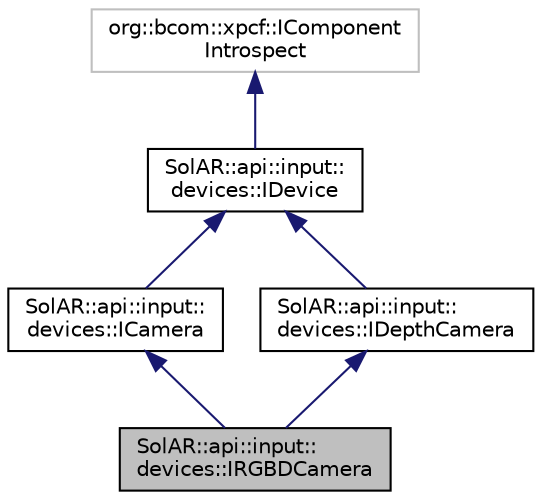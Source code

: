 digraph "SolAR::api::input::devices::IRGBDCamera"
{
 // LATEX_PDF_SIZE
  edge [fontname="Helvetica",fontsize="10",labelfontname="Helvetica",labelfontsize="10"];
  node [fontname="Helvetica",fontsize="10",shape=record];
  Node1 [label="SolAR::api::input::\ldevices::IRGBDCamera",height=0.2,width=0.4,color="black", fillcolor="grey75", style="filled", fontcolor="black",tooltip="Specify the IRGBDCamera interface class."];
  Node2 -> Node1 [dir="back",color="midnightblue",fontsize="10",style="solid",fontname="Helvetica"];
  Node2 [label="SolAR::api::input::\ldevices::ICamera",height=0.2,width=0.4,color="black", fillcolor="white", style="filled",URL="$class_sol_a_r_1_1api_1_1input_1_1devices_1_1_i_camera.html",tooltip="Grabs images captured in real-time by a video camera. UUID: 5ddc7df0-8377-437f-9c81-3643f7676a5b"];
  Node3 -> Node2 [dir="back",color="midnightblue",fontsize="10",style="solid",fontname="Helvetica"];
  Node3 [label="SolAR::api::input::\ldevices::IDevice",height=0.2,width=0.4,color="black", fillcolor="white", style="filled",URL="$class_sol_a_r_1_1api_1_1input_1_1devices_1_1_i_device.html",tooltip="Manage any kind of device. UUID: d73c7b34-f6af-48f3-b65d-37a047929f4b"];
  Node4 -> Node3 [dir="back",color="midnightblue",fontsize="10",style="solid",fontname="Helvetica"];
  Node4 [label="org::bcom::xpcf::IComponent\lIntrospect",height=0.2,width=0.4,color="grey75", fillcolor="white", style="filled",tooltip=" "];
  Node5 -> Node1 [dir="back",color="midnightblue",fontsize="10",style="solid",fontname="Helvetica"];
  Node5 [label="SolAR::api::input::\ldevices::IDepthCamera",height=0.2,width=0.4,color="black", fillcolor="white", style="filled",URL="$class_sol_a_r_1_1api_1_1input_1_1devices_1_1_i_depth_camera.html",tooltip="Specify the IDepthCamera interface class."];
  Node3 -> Node5 [dir="back",color="midnightblue",fontsize="10",style="solid",fontname="Helvetica"];
}
